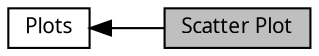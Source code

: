 digraph "Scatter Plot"
{
  bgcolor="transparent";
  edge [fontname="Lucinda Grande",fontsize="10",labelfontname="Lucinda Grande",labelfontsize="10"];
  node [fontname="Lucinda Grande",fontsize="10",shape=box];
  rankdir=LR;
  Node1 [label="Scatter Plot",height=0.2,width=0.4,color="black", fillcolor="grey75", style="filled", fontcolor="black",tooltip="Scatter plot properties that can be animated using Core Animation."];
  Node2 [label="Plots",height=0.2,width=0.4,color="black",URL="$group__plot_animation.html",tooltip="Plot properties that can be animated using Core Animation."];
  Node2->Node1 [shape=plaintext, dir="back", style="solid"];
}
